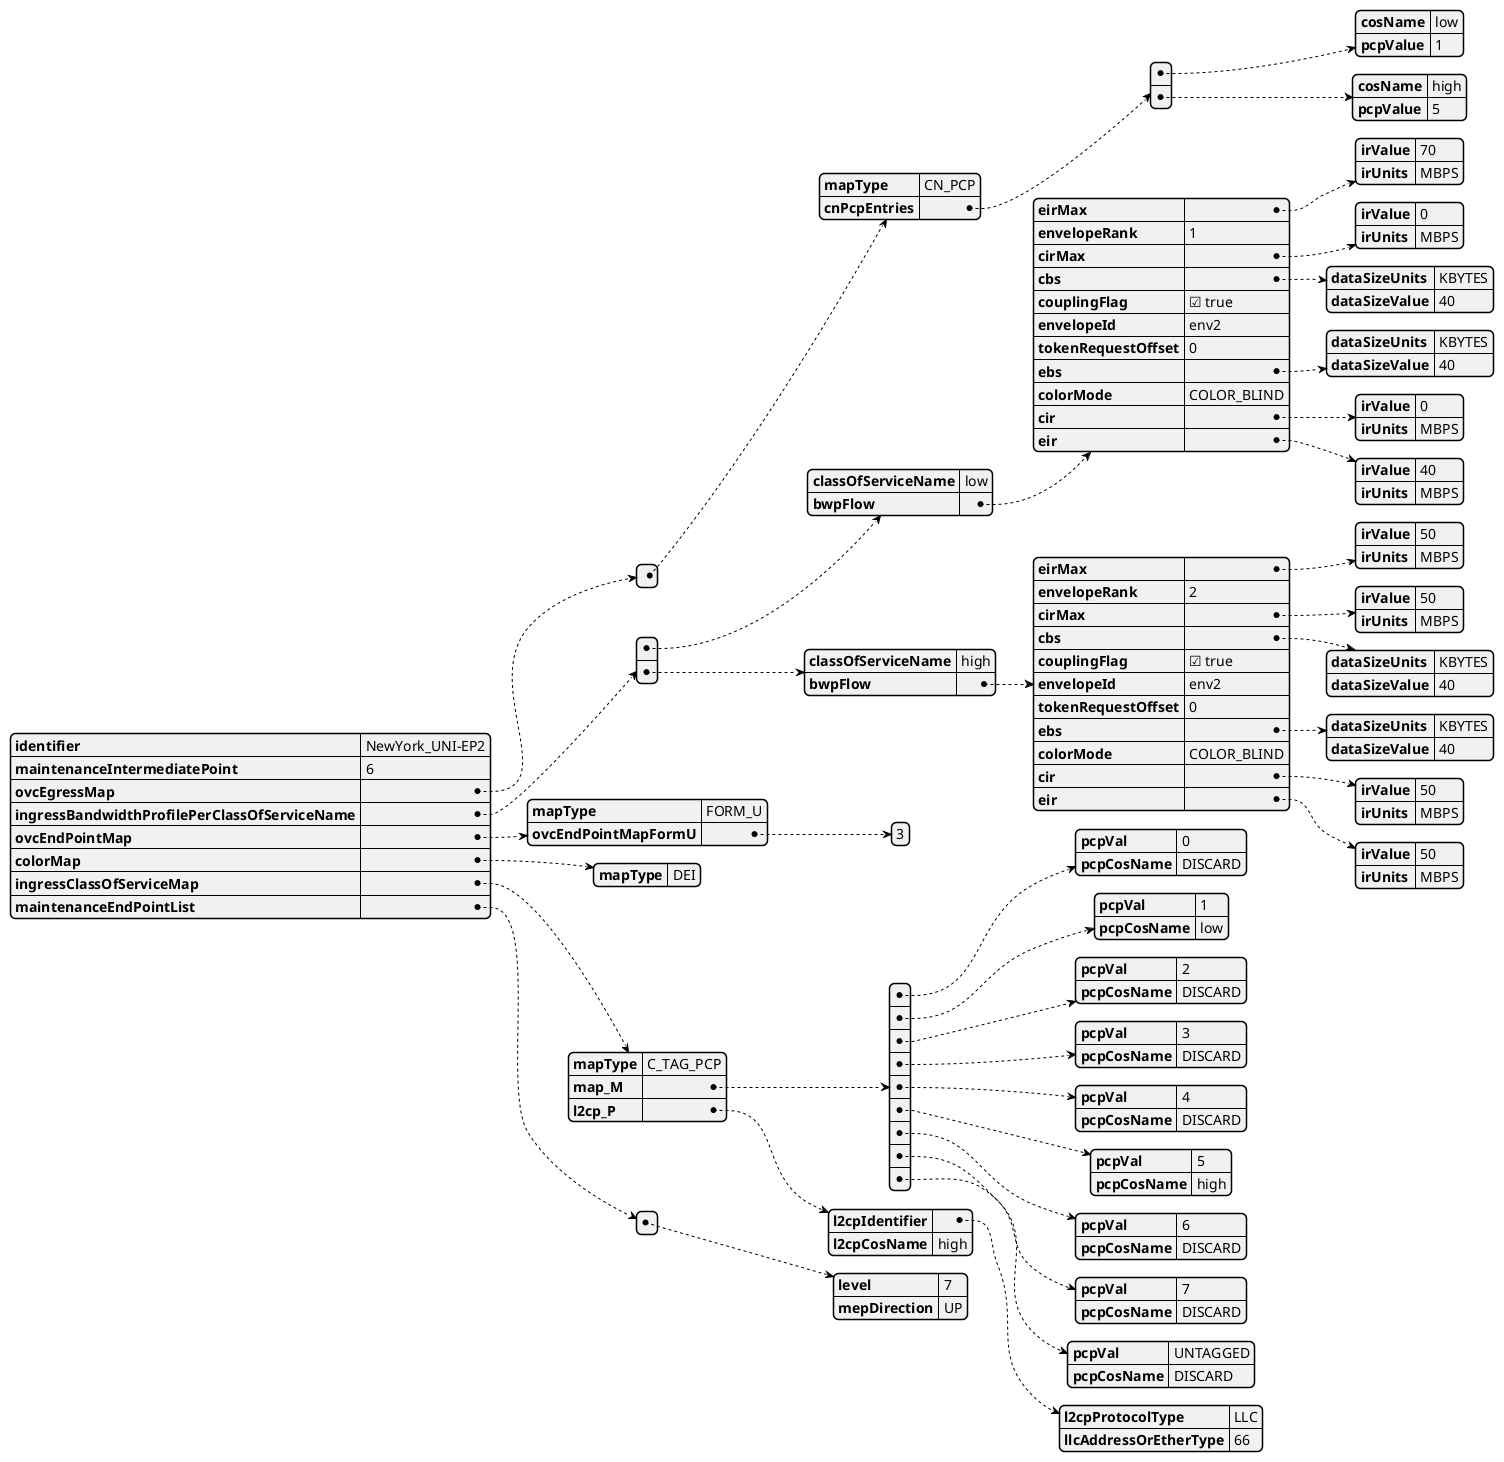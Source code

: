 @startjson

{
  "identifier": "NewYork_UNI-EP2",
  "maintenanceIntermediatePoint": "6",
  "ovcEgressMap": [
    {
      "mapType": "CN_PCP",
      "cnPcpEntries": [
        {
          "cosName": "low",
          "pcpValue": "1"
        },
        {
          "cosName": "high",
          "pcpValue": "5"
        }
      ]
    }
  ],
  "ingressBandwidthProfilePerClassOfServiceName": [
    {
      "classOfServiceName": "low",
      "bwpFlow": {
        "eirMax": {
          "irValue": 70,
          "irUnits": "MBPS"
        },
        "envelopeRank": 1,
        "cirMax": {
          "irValue": 0,
          "irUnits": "MBPS"
        },
        "cbs": {
          "dataSizeUnits": "KBYTES",
          "dataSizeValue": 40
        },
        "couplingFlag": true,
        "envelopeId": "env2", 
        "tokenRequestOffset": 0,
        "ebs": {
          "dataSizeUnits": "KBYTES",
          "dataSizeValue": 40
        },
        "colorMode": "COLOR_BLIND",
        "cir": {
          "irValue": 0,
          "irUnits": "MBPS"
        },
        "eir": {
          "irValue": 40,
          "irUnits": "MBPS"
        }
      }
    },
    {
      "classOfServiceName": "high",
      "bwpFlow": {
        "eirMax": {
          "irValue": 50,
          "irUnits": "MBPS"
        },
        "envelopeRank": 2,
        "cirMax": {
          "irValue": 50,
          "irUnits": "MBPS"
        },
        "cbs": {
          "dataSizeUnits": "KBYTES",
          "dataSizeValue": 40
        },
        "couplingFlag": true,
        "envelopeId": "env2",
        "tokenRequestOffset": 0,
        "ebs": {
          "dataSizeUnits": "KBYTES",
          "dataSizeValue": 40
        },
        "colorMode": "COLOR_BLIND",
        "cir": {
          "irValue": 50,
          "irUnits": "MBPS"
        },
        "eir": {
          "irValue": 50,
          "irUnits": "MBPS"
        }
      }
    }
  ],
  "ovcEndPointMap": {
    "mapType": "FORM_U",
    "ovcEndPointMapFormU": [3]
  },
  "colorMap": {
    "mapType": "DEI"
  },
  "ingressClassOfServiceMap": {
    "mapType": "C_TAG_PCP",
    "map_M": [
      {
        "pcpVal": "0",
        "pcpCosName": "DISCARD"
      },
      {
        "pcpVal": "1",
        "pcpCosName": "low"
      },
      {
        "pcpVal": "2",
        "pcpCosName": "DISCARD"
      },
      {
        "pcpVal": "3",
        "pcpCosName": "DISCARD"
      },
      {
        "pcpVal": "4",
        "pcpCosName": "DISCARD"
      },
      {
        "pcpVal": "5",
        "pcpCosName": "high"
      },
      {
        "pcpVal": "6",
        "pcpCosName": "DISCARD"
      },
      {
        "pcpVal": "7",
        "pcpCosName": "DISCARD"
      },
      {
          "pcpVal": "UNTAGGED",
          "pcpCosName": "DISCARD"
      }
    ],
    "l2cp_P": {
      "l2cpIdentifier": {
        "l2cpProtocolType": "LLC",
        "llcAddressOrEtherType": "66"
      },
      "l2cpCosName": "high"
    }
  },
  "maintenanceEndPointList": [
    {
      "level": 7,
      "mepDirection": "UP"
    }
  ]
}

@endjson